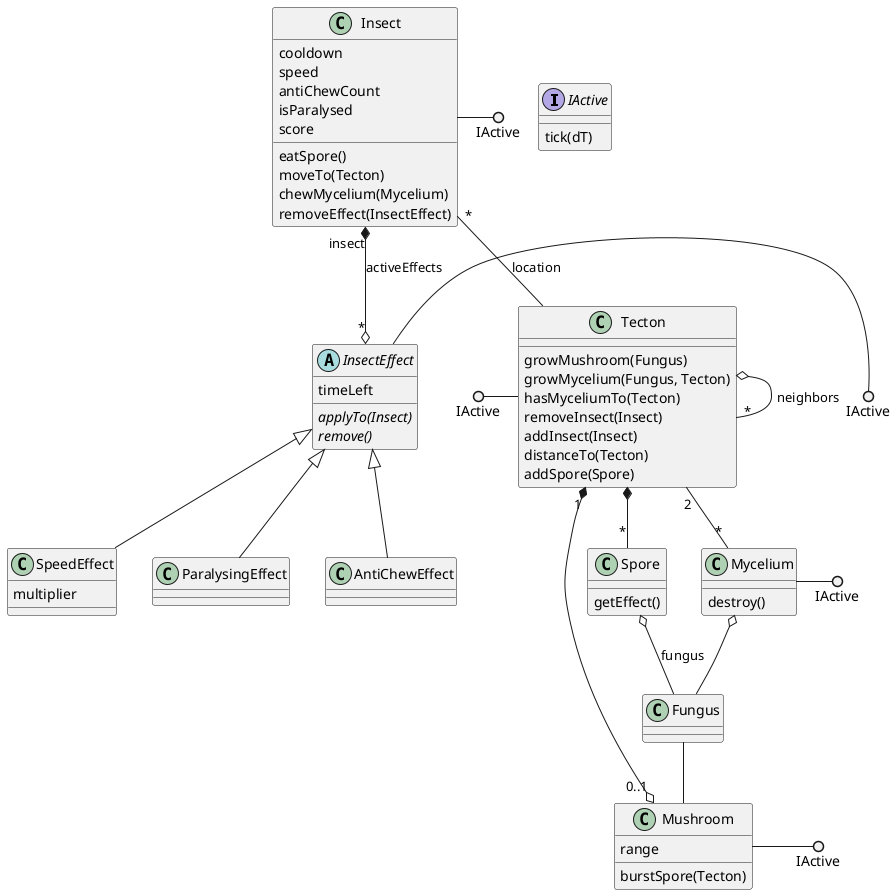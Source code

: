 @startuml classes
interface IActive
class Tecton
together {
    class Fungus
    class Mycelium
    class Mushroom
    class Spore
}
together {
    class Insect
    abstract InsectEffect
    class SpeedEffect
    class ParalysingEffect
    class AntiChewEffect
}

IActive : tick(dT)

IActive ()- Tecton
IActive ()- Mushroom
IActive ()- Mycelium
IActive ()- Insect
IActive ()- InsectEffect

Tecton o-- "*" Tecton : neighbors
Tecton "2" -- "*" Mycelium
Tecton *-- "*" Spore
Tecton "1" *--o "0..1" Mushroom
Tecton : growMushroom(Fungus)
Tecton : growMycelium(Fungus, Tecton)
Tecton : hasMyceliumTo(Tecton)
Tecton : removeInsect(Insect)
Tecton : addInsect(Insect)
Tecton : distanceTo(Tecton)
Tecton : addSpore(Spore)

Mushroom : burstSpore(Tecton)
Mushroom : range

Mycelium o-- Fungus
Mycelium : destroy()

Insect "insect" *--o "*" InsectEffect : activeEffects
Insect "*" -- Tecton : location
Insect : cooldown
Insect : speed
Insect : antiChewCount
Insect : isParalysed
Insect : score
Insect : eatSpore()
Insect : moveTo(Tecton)
Insect : chewMycelium(Mycelium)
Insect : removeEffect(InsectEffect)

Spore o-- Fungus : fungus
Spore : getEffect()

InsectEffect : timeLeft
InsectEffect : {abstract} applyTo(Insect)
InsectEffect : {abstract} remove()

InsectEffect <|-- SpeedEffect
SpeedEffect : multiplier

InsectEffect <|-- ParalysingEffect
InsectEffect <|-- AntiChewEffect

Fungus -- Mushroom
@enduml